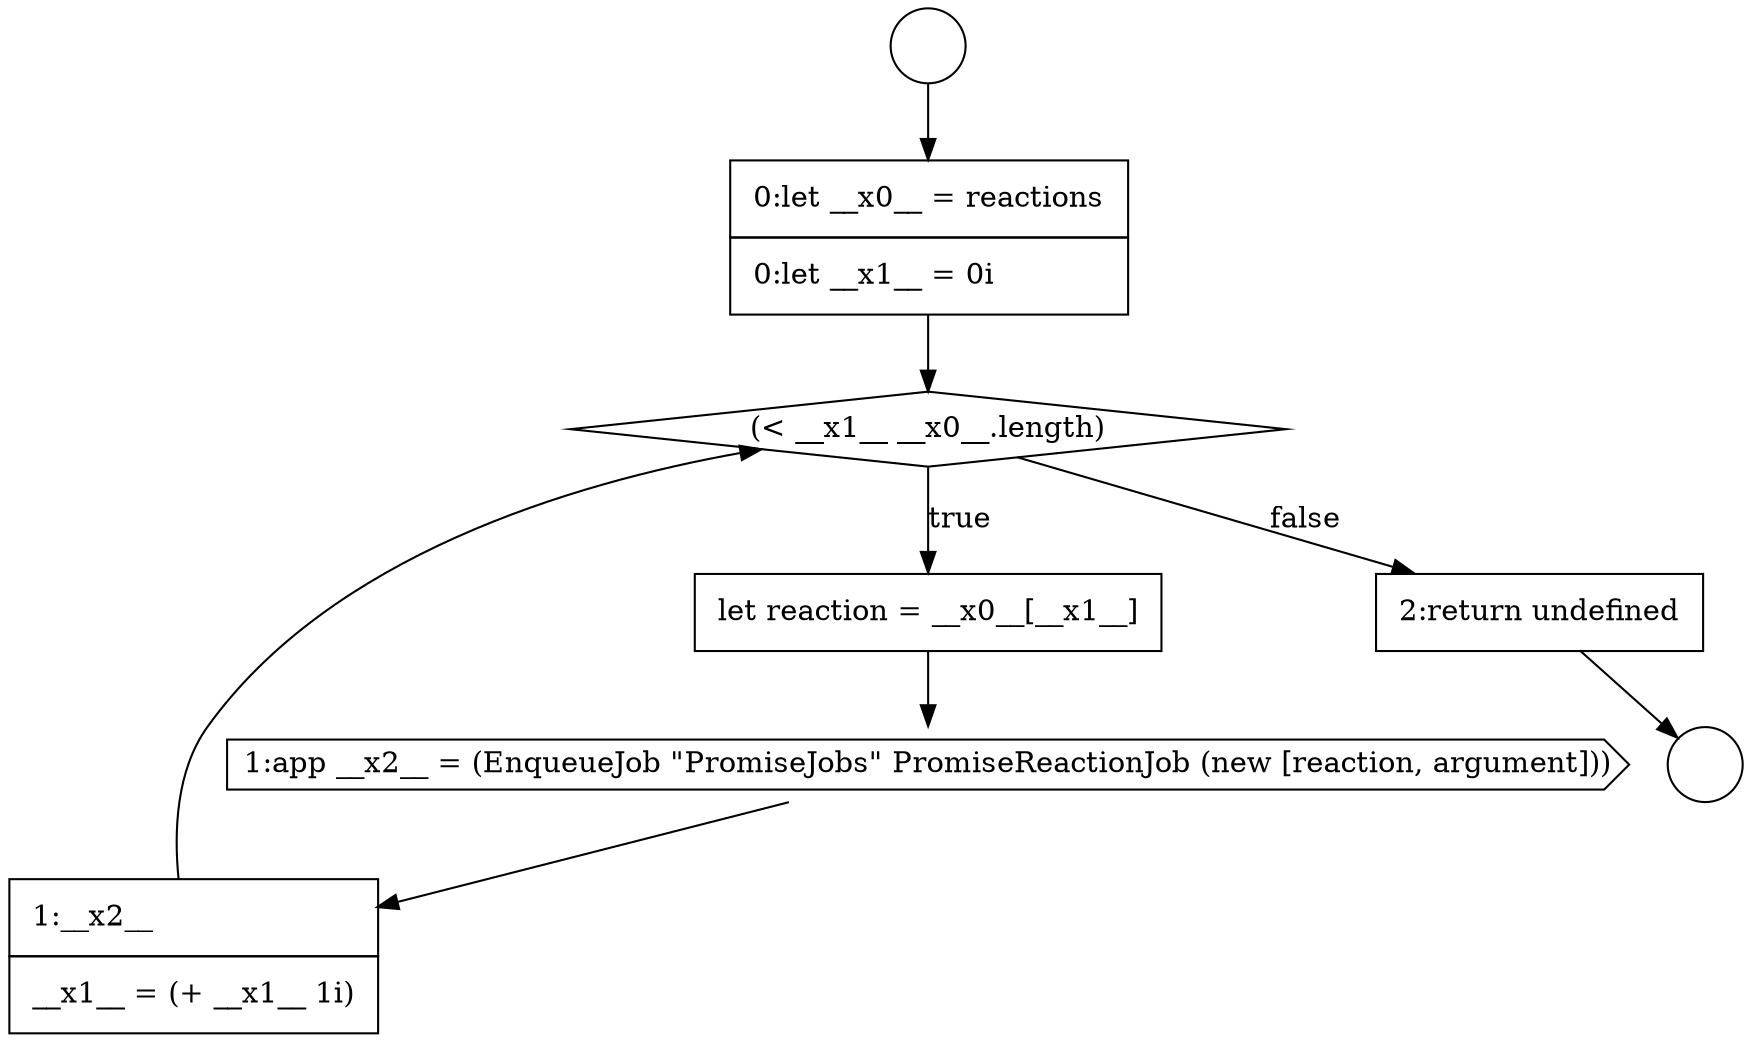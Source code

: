 digraph {
  node17815 [shape=circle label=" " color="black" fillcolor="white" style=filled]
  node17820 [shape=none, margin=0, label=<<font color="black">
    <table border="0" cellborder="1" cellspacing="0" cellpadding="10">
      <tr><td align="left">1:__x2__</td></tr>
      <tr><td align="left">__x1__ = (+ __x1__ 1i)</td></tr>
    </table>
  </font>> color="black" fillcolor="white" style=filled]
  node17816 [shape=none, margin=0, label=<<font color="black">
    <table border="0" cellborder="1" cellspacing="0" cellpadding="10">
      <tr><td align="left">0:let __x0__ = reactions</td></tr>
      <tr><td align="left">0:let __x1__ = 0i</td></tr>
    </table>
  </font>> color="black" fillcolor="white" style=filled]
  node17819 [shape=cds, label=<<font color="black">1:app __x2__ = (EnqueueJob &quot;PromiseJobs&quot; PromiseReactionJob (new [reaction, argument]))</font>> color="black" fillcolor="white" style=filled]
  node17818 [shape=none, margin=0, label=<<font color="black">
    <table border="0" cellborder="1" cellspacing="0" cellpadding="10">
      <tr><td align="left">let reaction = __x0__[__x1__]</td></tr>
    </table>
  </font>> color="black" fillcolor="white" style=filled]
  node17817 [shape=diamond, label=<<font color="black">(&lt; __x1__ __x0__.length)</font>> color="black" fillcolor="white" style=filled]
  node17814 [shape=circle label=" " color="black" fillcolor="white" style=filled]
  node17821 [shape=none, margin=0, label=<<font color="black">
    <table border="0" cellborder="1" cellspacing="0" cellpadding="10">
      <tr><td align="left">2:return undefined</td></tr>
    </table>
  </font>> color="black" fillcolor="white" style=filled]
  node17814 -> node17816 [ color="black"]
  node17816 -> node17817 [ color="black"]
  node17817 -> node17818 [label=<<font color="black">true</font>> color="black"]
  node17817 -> node17821 [label=<<font color="black">false</font>> color="black"]
  node17820 -> node17817 [ color="black"]
  node17819 -> node17820 [ color="black"]
  node17821 -> node17815 [ color="black"]
  node17818 -> node17819 [ color="black"]
}
